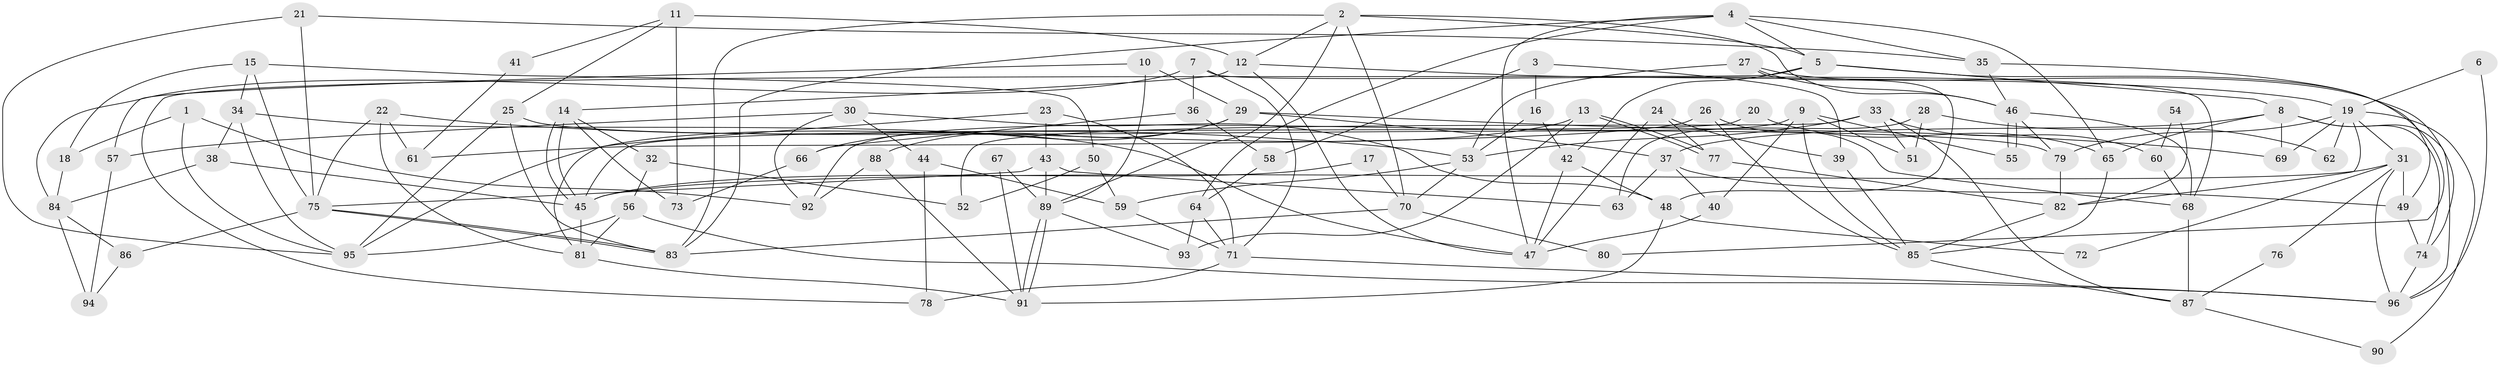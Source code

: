 // coarse degree distribution, {5: 0.18421052631578946, 12: 0.05263157894736842, 8: 0.07894736842105263, 9: 0.05263157894736842, 7: 0.10526315789473684, 11: 0.02631578947368421, 6: 0.10526315789473684, 4: 0.18421052631578946, 10: 0.02631578947368421, 13: 0.02631578947368421, 3: 0.07894736842105263, 2: 0.07894736842105263}
// Generated by graph-tools (version 1.1) at 2025/18/03/04/25 18:18:34]
// undirected, 96 vertices, 192 edges
graph export_dot {
graph [start="1"]
  node [color=gray90,style=filled];
  1;
  2;
  3;
  4;
  5;
  6;
  7;
  8;
  9;
  10;
  11;
  12;
  13;
  14;
  15;
  16;
  17;
  18;
  19;
  20;
  21;
  22;
  23;
  24;
  25;
  26;
  27;
  28;
  29;
  30;
  31;
  32;
  33;
  34;
  35;
  36;
  37;
  38;
  39;
  40;
  41;
  42;
  43;
  44;
  45;
  46;
  47;
  48;
  49;
  50;
  51;
  52;
  53;
  54;
  55;
  56;
  57;
  58;
  59;
  60;
  61;
  62;
  63;
  64;
  65;
  66;
  67;
  68;
  69;
  70;
  71;
  72;
  73;
  74;
  75;
  76;
  77;
  78;
  79;
  80;
  81;
  82;
  83;
  84;
  85;
  86;
  87;
  88;
  89;
  90;
  91;
  92;
  93;
  94;
  95;
  96;
  1 -- 95;
  1 -- 92;
  1 -- 18;
  2 -- 89;
  2 -- 83;
  2 -- 5;
  2 -- 12;
  2 -- 46;
  2 -- 70;
  3 -- 58;
  3 -- 39;
  3 -- 16;
  4 -- 35;
  4 -- 5;
  4 -- 47;
  4 -- 64;
  4 -- 65;
  4 -- 83;
  5 -- 8;
  5 -- 42;
  5 -- 78;
  5 -- 80;
  6 -- 96;
  6 -- 19;
  7 -- 84;
  7 -- 71;
  7 -- 36;
  7 -- 68;
  8 -- 96;
  8 -- 74;
  8 -- 37;
  8 -- 65;
  8 -- 69;
  9 -- 40;
  9 -- 85;
  9 -- 51;
  9 -- 55;
  9 -- 92;
  10 -- 89;
  10 -- 29;
  10 -- 57;
  11 -- 25;
  11 -- 12;
  11 -- 41;
  11 -- 73;
  12 -- 47;
  12 -- 14;
  12 -- 19;
  13 -- 95;
  13 -- 77;
  13 -- 77;
  13 -- 93;
  14 -- 45;
  14 -- 45;
  14 -- 32;
  14 -- 73;
  15 -- 75;
  15 -- 34;
  15 -- 18;
  15 -- 50;
  16 -- 53;
  16 -- 42;
  17 -- 70;
  17 -- 45;
  18 -- 84;
  19 -- 31;
  19 -- 62;
  19 -- 69;
  19 -- 79;
  19 -- 82;
  19 -- 90;
  20 -- 45;
  20 -- 65;
  21 -- 75;
  21 -- 95;
  21 -- 35;
  22 -- 53;
  22 -- 81;
  22 -- 61;
  22 -- 75;
  23 -- 71;
  23 -- 81;
  23 -- 43;
  24 -- 47;
  24 -- 77;
  24 -- 39;
  25 -- 79;
  25 -- 83;
  25 -- 95;
  26 -- 85;
  26 -- 68;
  26 -- 61;
  27 -- 48;
  27 -- 46;
  27 -- 53;
  27 -- 74;
  28 -- 51;
  28 -- 63;
  28 -- 62;
  29 -- 69;
  29 -- 37;
  29 -- 66;
  29 -- 88;
  30 -- 92;
  30 -- 44;
  30 -- 48;
  30 -- 57;
  31 -- 45;
  31 -- 49;
  31 -- 72;
  31 -- 76;
  31 -- 96;
  32 -- 52;
  32 -- 56;
  33 -- 87;
  33 -- 53;
  33 -- 51;
  33 -- 52;
  33 -- 60;
  34 -- 47;
  34 -- 38;
  34 -- 95;
  35 -- 46;
  35 -- 49;
  36 -- 66;
  36 -- 58;
  37 -- 49;
  37 -- 40;
  37 -- 63;
  38 -- 84;
  38 -- 45;
  39 -- 85;
  40 -- 47;
  41 -- 61;
  42 -- 47;
  42 -- 48;
  43 -- 75;
  43 -- 63;
  43 -- 89;
  44 -- 78;
  44 -- 59;
  45 -- 81;
  46 -- 55;
  46 -- 55;
  46 -- 68;
  46 -- 79;
  48 -- 72;
  48 -- 91;
  49 -- 74;
  50 -- 59;
  50 -- 52;
  53 -- 70;
  53 -- 59;
  54 -- 60;
  54 -- 82;
  56 -- 95;
  56 -- 81;
  56 -- 96;
  57 -- 94;
  58 -- 64;
  59 -- 71;
  60 -- 68;
  64 -- 93;
  64 -- 71;
  65 -- 85;
  66 -- 73;
  67 -- 89;
  67 -- 91;
  68 -- 87;
  70 -- 83;
  70 -- 80;
  71 -- 96;
  71 -- 78;
  74 -- 96;
  75 -- 83;
  75 -- 83;
  75 -- 86;
  76 -- 87;
  77 -- 82;
  79 -- 82;
  81 -- 91;
  82 -- 85;
  84 -- 94;
  84 -- 86;
  85 -- 87;
  86 -- 94;
  87 -- 90;
  88 -- 91;
  88 -- 92;
  89 -- 91;
  89 -- 91;
  89 -- 93;
}

